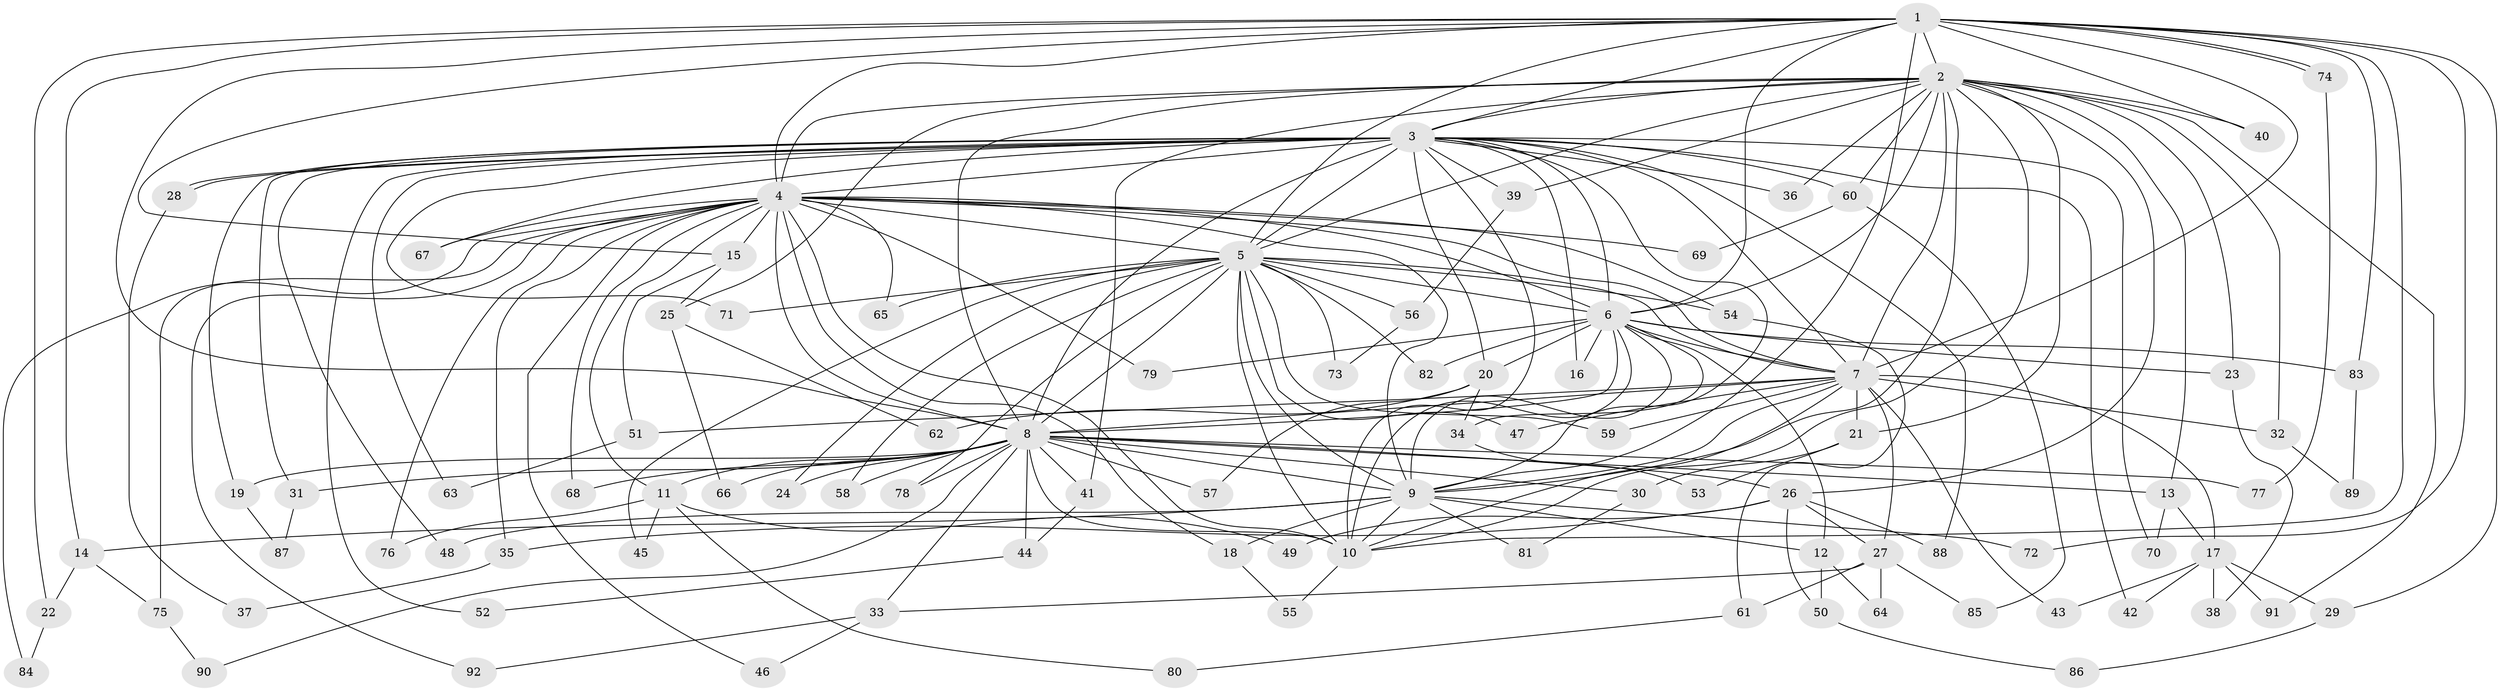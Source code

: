 // Generated by graph-tools (version 1.1) at 2025/49/03/09/25 03:49:34]
// undirected, 92 vertices, 209 edges
graph export_dot {
graph [start="1"]
  node [color=gray90,style=filled];
  1;
  2;
  3;
  4;
  5;
  6;
  7;
  8;
  9;
  10;
  11;
  12;
  13;
  14;
  15;
  16;
  17;
  18;
  19;
  20;
  21;
  22;
  23;
  24;
  25;
  26;
  27;
  28;
  29;
  30;
  31;
  32;
  33;
  34;
  35;
  36;
  37;
  38;
  39;
  40;
  41;
  42;
  43;
  44;
  45;
  46;
  47;
  48;
  49;
  50;
  51;
  52;
  53;
  54;
  55;
  56;
  57;
  58;
  59;
  60;
  61;
  62;
  63;
  64;
  65;
  66;
  67;
  68;
  69;
  70;
  71;
  72;
  73;
  74;
  75;
  76;
  77;
  78;
  79;
  80;
  81;
  82;
  83;
  84;
  85;
  86;
  87;
  88;
  89;
  90;
  91;
  92;
  1 -- 2;
  1 -- 3;
  1 -- 4;
  1 -- 5;
  1 -- 6;
  1 -- 7;
  1 -- 8;
  1 -- 9;
  1 -- 10;
  1 -- 14;
  1 -- 15;
  1 -- 22;
  1 -- 29;
  1 -- 40;
  1 -- 72;
  1 -- 74;
  1 -- 74;
  1 -- 83;
  2 -- 3;
  2 -- 4;
  2 -- 5;
  2 -- 6;
  2 -- 7;
  2 -- 8;
  2 -- 9;
  2 -- 10;
  2 -- 13;
  2 -- 21;
  2 -- 23;
  2 -- 25;
  2 -- 26;
  2 -- 32;
  2 -- 36;
  2 -- 39;
  2 -- 40;
  2 -- 41;
  2 -- 60;
  2 -- 91;
  3 -- 4;
  3 -- 5;
  3 -- 6;
  3 -- 7;
  3 -- 8;
  3 -- 9;
  3 -- 10;
  3 -- 16;
  3 -- 19;
  3 -- 20;
  3 -- 28;
  3 -- 28;
  3 -- 31;
  3 -- 36;
  3 -- 39;
  3 -- 42;
  3 -- 48;
  3 -- 52;
  3 -- 60;
  3 -- 63;
  3 -- 67;
  3 -- 70;
  3 -- 71;
  3 -- 88;
  4 -- 5;
  4 -- 6;
  4 -- 7;
  4 -- 8;
  4 -- 9;
  4 -- 10;
  4 -- 11;
  4 -- 15;
  4 -- 18;
  4 -- 35;
  4 -- 46;
  4 -- 54;
  4 -- 65;
  4 -- 67;
  4 -- 68;
  4 -- 69;
  4 -- 75;
  4 -- 76;
  4 -- 79;
  4 -- 84;
  4 -- 92;
  5 -- 6;
  5 -- 7;
  5 -- 8;
  5 -- 9;
  5 -- 10;
  5 -- 24;
  5 -- 45;
  5 -- 47;
  5 -- 54;
  5 -- 56;
  5 -- 58;
  5 -- 59;
  5 -- 65;
  5 -- 71;
  5 -- 73;
  5 -- 78;
  5 -- 82;
  6 -- 7;
  6 -- 8;
  6 -- 9;
  6 -- 10;
  6 -- 12;
  6 -- 16;
  6 -- 20;
  6 -- 23;
  6 -- 34;
  6 -- 79;
  6 -- 82;
  6 -- 83;
  7 -- 8;
  7 -- 9;
  7 -- 10;
  7 -- 17;
  7 -- 21;
  7 -- 27;
  7 -- 32;
  7 -- 43;
  7 -- 47;
  7 -- 51;
  7 -- 59;
  8 -- 9;
  8 -- 10;
  8 -- 11;
  8 -- 13;
  8 -- 19;
  8 -- 24;
  8 -- 26;
  8 -- 30;
  8 -- 31;
  8 -- 33;
  8 -- 41;
  8 -- 44;
  8 -- 57;
  8 -- 58;
  8 -- 66;
  8 -- 68;
  8 -- 77;
  8 -- 78;
  8 -- 90;
  9 -- 10;
  9 -- 12;
  9 -- 14;
  9 -- 18;
  9 -- 48;
  9 -- 72;
  9 -- 81;
  10 -- 55;
  11 -- 45;
  11 -- 49;
  11 -- 76;
  11 -- 80;
  12 -- 50;
  12 -- 64;
  13 -- 17;
  13 -- 70;
  14 -- 22;
  14 -- 75;
  15 -- 25;
  15 -- 51;
  17 -- 29;
  17 -- 38;
  17 -- 42;
  17 -- 43;
  17 -- 91;
  18 -- 55;
  19 -- 87;
  20 -- 34;
  20 -- 57;
  20 -- 62;
  21 -- 30;
  21 -- 53;
  22 -- 84;
  23 -- 38;
  25 -- 62;
  25 -- 66;
  26 -- 27;
  26 -- 35;
  26 -- 49;
  26 -- 50;
  26 -- 88;
  27 -- 33;
  27 -- 61;
  27 -- 64;
  27 -- 85;
  28 -- 37;
  29 -- 86;
  30 -- 81;
  31 -- 87;
  32 -- 89;
  33 -- 46;
  33 -- 92;
  34 -- 53;
  35 -- 37;
  39 -- 56;
  41 -- 44;
  44 -- 52;
  50 -- 86;
  51 -- 63;
  54 -- 61;
  56 -- 73;
  60 -- 69;
  60 -- 85;
  61 -- 80;
  74 -- 77;
  75 -- 90;
  83 -- 89;
}
